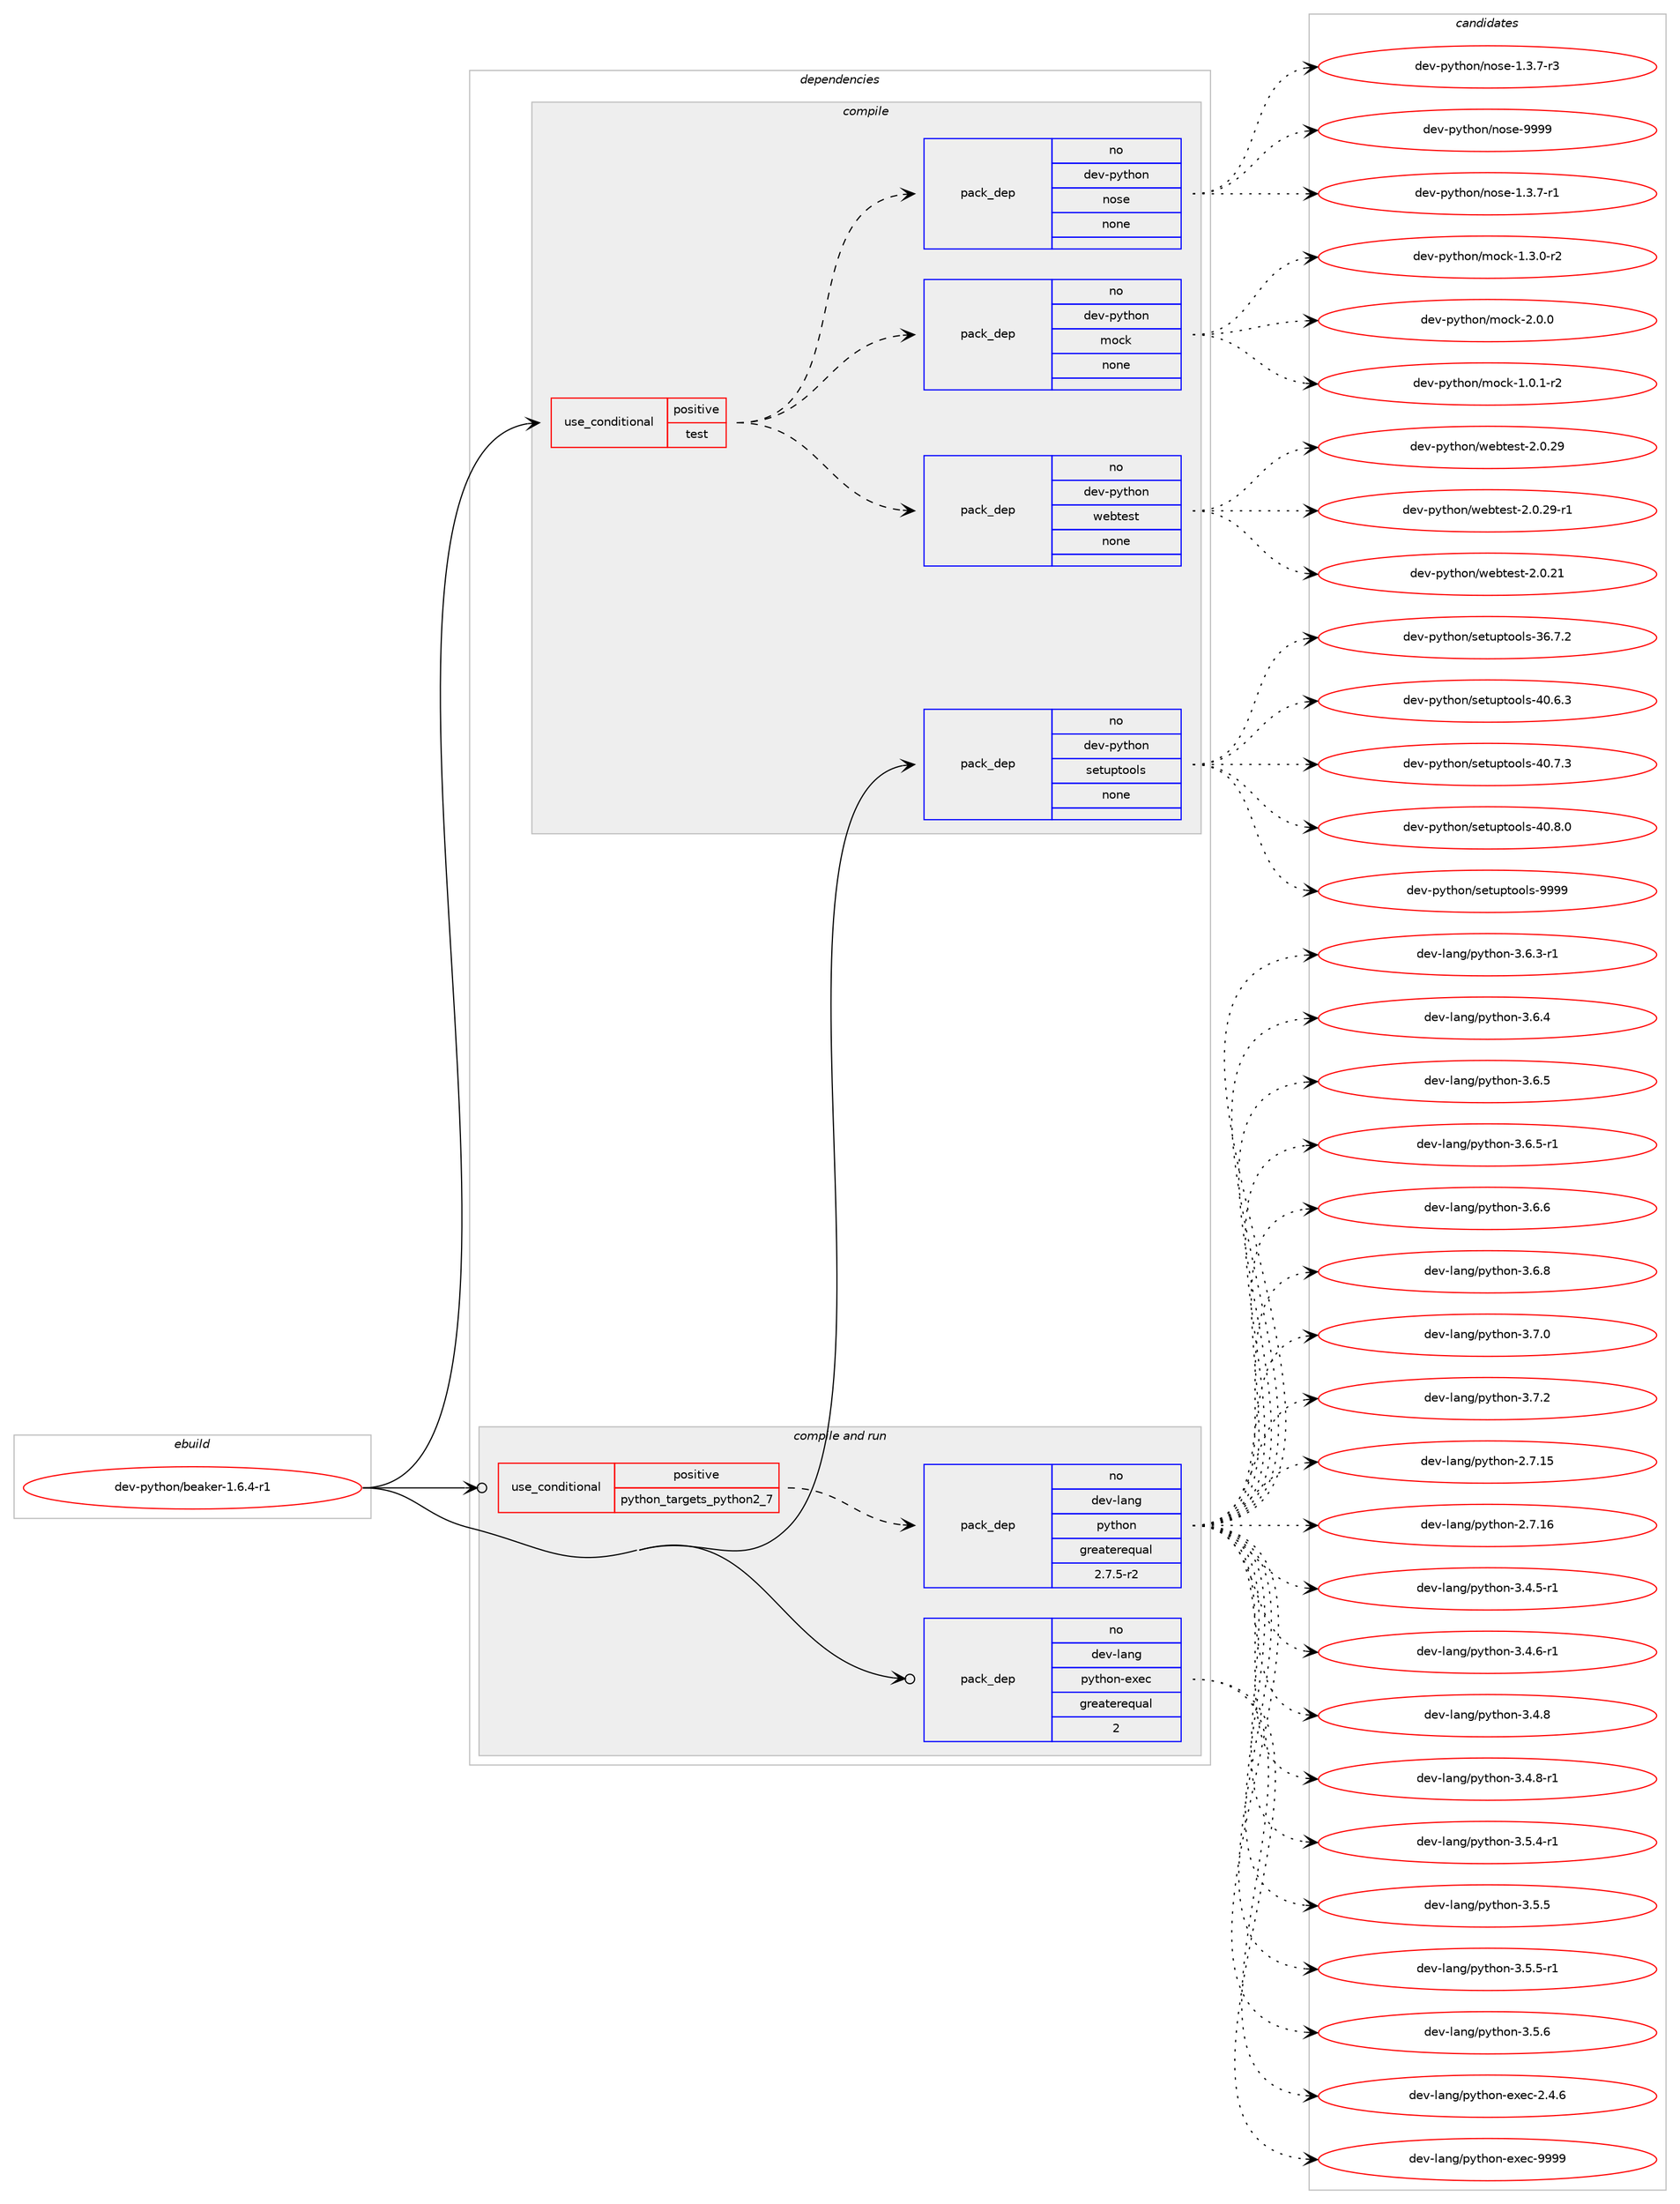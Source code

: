 digraph prolog {

# *************
# Graph options
# *************

newrank=true;
concentrate=true;
compound=true;
graph [rankdir=LR,fontname=Helvetica,fontsize=10,ranksep=1.5];#, ranksep=2.5, nodesep=0.2];
edge  [arrowhead=vee];
node  [fontname=Helvetica,fontsize=10];

# **********
# The ebuild
# **********

subgraph cluster_leftcol {
color=gray;
rank=same;
label=<<i>ebuild</i>>;
id [label="dev-python/beaker-1.6.4-r1", color=red, width=4, href="../dev-python/beaker-1.6.4-r1.svg"];
}

# ****************
# The dependencies
# ****************

subgraph cluster_midcol {
color=gray;
label=<<i>dependencies</i>>;
subgraph cluster_compile {
fillcolor="#eeeeee";
style=filled;
label=<<i>compile</i>>;
subgraph cond371569 {
dependency1400825 [label=<<TABLE BORDER="0" CELLBORDER="1" CELLSPACING="0" CELLPADDING="4"><TR><TD ROWSPAN="3" CELLPADDING="10">use_conditional</TD></TR><TR><TD>positive</TD></TR><TR><TD>test</TD></TR></TABLE>>, shape=none, color=red];
subgraph pack1006029 {
dependency1400826 [label=<<TABLE BORDER="0" CELLBORDER="1" CELLSPACING="0" CELLPADDING="4" WIDTH="220"><TR><TD ROWSPAN="6" CELLPADDING="30">pack_dep</TD></TR><TR><TD WIDTH="110">no</TD></TR><TR><TD>dev-python</TD></TR><TR><TD>mock</TD></TR><TR><TD>none</TD></TR><TR><TD></TD></TR></TABLE>>, shape=none, color=blue];
}
dependency1400825:e -> dependency1400826:w [weight=20,style="dashed",arrowhead="vee"];
subgraph pack1006030 {
dependency1400827 [label=<<TABLE BORDER="0" CELLBORDER="1" CELLSPACING="0" CELLPADDING="4" WIDTH="220"><TR><TD ROWSPAN="6" CELLPADDING="30">pack_dep</TD></TR><TR><TD WIDTH="110">no</TD></TR><TR><TD>dev-python</TD></TR><TR><TD>nose</TD></TR><TR><TD>none</TD></TR><TR><TD></TD></TR></TABLE>>, shape=none, color=blue];
}
dependency1400825:e -> dependency1400827:w [weight=20,style="dashed",arrowhead="vee"];
subgraph pack1006031 {
dependency1400828 [label=<<TABLE BORDER="0" CELLBORDER="1" CELLSPACING="0" CELLPADDING="4" WIDTH="220"><TR><TD ROWSPAN="6" CELLPADDING="30">pack_dep</TD></TR><TR><TD WIDTH="110">no</TD></TR><TR><TD>dev-python</TD></TR><TR><TD>webtest</TD></TR><TR><TD>none</TD></TR><TR><TD></TD></TR></TABLE>>, shape=none, color=blue];
}
dependency1400825:e -> dependency1400828:w [weight=20,style="dashed",arrowhead="vee"];
}
id:e -> dependency1400825:w [weight=20,style="solid",arrowhead="vee"];
subgraph pack1006032 {
dependency1400829 [label=<<TABLE BORDER="0" CELLBORDER="1" CELLSPACING="0" CELLPADDING="4" WIDTH="220"><TR><TD ROWSPAN="6" CELLPADDING="30">pack_dep</TD></TR><TR><TD WIDTH="110">no</TD></TR><TR><TD>dev-python</TD></TR><TR><TD>setuptools</TD></TR><TR><TD>none</TD></TR><TR><TD></TD></TR></TABLE>>, shape=none, color=blue];
}
id:e -> dependency1400829:w [weight=20,style="solid",arrowhead="vee"];
}
subgraph cluster_compileandrun {
fillcolor="#eeeeee";
style=filled;
label=<<i>compile and run</i>>;
subgraph cond371570 {
dependency1400830 [label=<<TABLE BORDER="0" CELLBORDER="1" CELLSPACING="0" CELLPADDING="4"><TR><TD ROWSPAN="3" CELLPADDING="10">use_conditional</TD></TR><TR><TD>positive</TD></TR><TR><TD>python_targets_python2_7</TD></TR></TABLE>>, shape=none, color=red];
subgraph pack1006033 {
dependency1400831 [label=<<TABLE BORDER="0" CELLBORDER="1" CELLSPACING="0" CELLPADDING="4" WIDTH="220"><TR><TD ROWSPAN="6" CELLPADDING="30">pack_dep</TD></TR><TR><TD WIDTH="110">no</TD></TR><TR><TD>dev-lang</TD></TR><TR><TD>python</TD></TR><TR><TD>greaterequal</TD></TR><TR><TD>2.7.5-r2</TD></TR></TABLE>>, shape=none, color=blue];
}
dependency1400830:e -> dependency1400831:w [weight=20,style="dashed",arrowhead="vee"];
}
id:e -> dependency1400830:w [weight=20,style="solid",arrowhead="odotvee"];
subgraph pack1006034 {
dependency1400832 [label=<<TABLE BORDER="0" CELLBORDER="1" CELLSPACING="0" CELLPADDING="4" WIDTH="220"><TR><TD ROWSPAN="6" CELLPADDING="30">pack_dep</TD></TR><TR><TD WIDTH="110">no</TD></TR><TR><TD>dev-lang</TD></TR><TR><TD>python-exec</TD></TR><TR><TD>greaterequal</TD></TR><TR><TD>2</TD></TR></TABLE>>, shape=none, color=blue];
}
id:e -> dependency1400832:w [weight=20,style="solid",arrowhead="odotvee"];
}
subgraph cluster_run {
fillcolor="#eeeeee";
style=filled;
label=<<i>run</i>>;
}
}

# **************
# The candidates
# **************

subgraph cluster_choices {
rank=same;
color=gray;
label=<<i>candidates</i>>;

subgraph choice1006029 {
color=black;
nodesep=1;
choice1001011184511212111610411111047109111991074549464846494511450 [label="dev-python/mock-1.0.1-r2", color=red, width=4,href="../dev-python/mock-1.0.1-r2.svg"];
choice1001011184511212111610411111047109111991074549465146484511450 [label="dev-python/mock-1.3.0-r2", color=red, width=4,href="../dev-python/mock-1.3.0-r2.svg"];
choice100101118451121211161041111104710911199107455046484648 [label="dev-python/mock-2.0.0", color=red, width=4,href="../dev-python/mock-2.0.0.svg"];
dependency1400826:e -> choice1001011184511212111610411111047109111991074549464846494511450:w [style=dotted,weight="100"];
dependency1400826:e -> choice1001011184511212111610411111047109111991074549465146484511450:w [style=dotted,weight="100"];
dependency1400826:e -> choice100101118451121211161041111104710911199107455046484648:w [style=dotted,weight="100"];
}
subgraph choice1006030 {
color=black;
nodesep=1;
choice10010111845112121116104111110471101111151014549465146554511449 [label="dev-python/nose-1.3.7-r1", color=red, width=4,href="../dev-python/nose-1.3.7-r1.svg"];
choice10010111845112121116104111110471101111151014549465146554511451 [label="dev-python/nose-1.3.7-r3", color=red, width=4,href="../dev-python/nose-1.3.7-r3.svg"];
choice10010111845112121116104111110471101111151014557575757 [label="dev-python/nose-9999", color=red, width=4,href="../dev-python/nose-9999.svg"];
dependency1400827:e -> choice10010111845112121116104111110471101111151014549465146554511449:w [style=dotted,weight="100"];
dependency1400827:e -> choice10010111845112121116104111110471101111151014549465146554511451:w [style=dotted,weight="100"];
dependency1400827:e -> choice10010111845112121116104111110471101111151014557575757:w [style=dotted,weight="100"];
}
subgraph choice1006031 {
color=black;
nodesep=1;
choice10010111845112121116104111110471191019811610111511645504648465049 [label="dev-python/webtest-2.0.21", color=red, width=4,href="../dev-python/webtest-2.0.21.svg"];
choice10010111845112121116104111110471191019811610111511645504648465057 [label="dev-python/webtest-2.0.29", color=red, width=4,href="../dev-python/webtest-2.0.29.svg"];
choice100101118451121211161041111104711910198116101115116455046484650574511449 [label="dev-python/webtest-2.0.29-r1", color=red, width=4,href="../dev-python/webtest-2.0.29-r1.svg"];
dependency1400828:e -> choice10010111845112121116104111110471191019811610111511645504648465049:w [style=dotted,weight="100"];
dependency1400828:e -> choice10010111845112121116104111110471191019811610111511645504648465057:w [style=dotted,weight="100"];
dependency1400828:e -> choice100101118451121211161041111104711910198116101115116455046484650574511449:w [style=dotted,weight="100"];
}
subgraph choice1006032 {
color=black;
nodesep=1;
choice100101118451121211161041111104711510111611711211611111110811545515446554650 [label="dev-python/setuptools-36.7.2", color=red, width=4,href="../dev-python/setuptools-36.7.2.svg"];
choice100101118451121211161041111104711510111611711211611111110811545524846544651 [label="dev-python/setuptools-40.6.3", color=red, width=4,href="../dev-python/setuptools-40.6.3.svg"];
choice100101118451121211161041111104711510111611711211611111110811545524846554651 [label="dev-python/setuptools-40.7.3", color=red, width=4,href="../dev-python/setuptools-40.7.3.svg"];
choice100101118451121211161041111104711510111611711211611111110811545524846564648 [label="dev-python/setuptools-40.8.0", color=red, width=4,href="../dev-python/setuptools-40.8.0.svg"];
choice10010111845112121116104111110471151011161171121161111111081154557575757 [label="dev-python/setuptools-9999", color=red, width=4,href="../dev-python/setuptools-9999.svg"];
dependency1400829:e -> choice100101118451121211161041111104711510111611711211611111110811545515446554650:w [style=dotted,weight="100"];
dependency1400829:e -> choice100101118451121211161041111104711510111611711211611111110811545524846544651:w [style=dotted,weight="100"];
dependency1400829:e -> choice100101118451121211161041111104711510111611711211611111110811545524846554651:w [style=dotted,weight="100"];
dependency1400829:e -> choice100101118451121211161041111104711510111611711211611111110811545524846564648:w [style=dotted,weight="100"];
dependency1400829:e -> choice10010111845112121116104111110471151011161171121161111111081154557575757:w [style=dotted,weight="100"];
}
subgraph choice1006033 {
color=black;
nodesep=1;
choice10010111845108971101034711212111610411111045504655464953 [label="dev-lang/python-2.7.15", color=red, width=4,href="../dev-lang/python-2.7.15.svg"];
choice10010111845108971101034711212111610411111045504655464954 [label="dev-lang/python-2.7.16", color=red, width=4,href="../dev-lang/python-2.7.16.svg"];
choice1001011184510897110103471121211161041111104551465246534511449 [label="dev-lang/python-3.4.5-r1", color=red, width=4,href="../dev-lang/python-3.4.5-r1.svg"];
choice1001011184510897110103471121211161041111104551465246544511449 [label="dev-lang/python-3.4.6-r1", color=red, width=4,href="../dev-lang/python-3.4.6-r1.svg"];
choice100101118451089711010347112121116104111110455146524656 [label="dev-lang/python-3.4.8", color=red, width=4,href="../dev-lang/python-3.4.8.svg"];
choice1001011184510897110103471121211161041111104551465246564511449 [label="dev-lang/python-3.4.8-r1", color=red, width=4,href="../dev-lang/python-3.4.8-r1.svg"];
choice1001011184510897110103471121211161041111104551465346524511449 [label="dev-lang/python-3.5.4-r1", color=red, width=4,href="../dev-lang/python-3.5.4-r1.svg"];
choice100101118451089711010347112121116104111110455146534653 [label="dev-lang/python-3.5.5", color=red, width=4,href="../dev-lang/python-3.5.5.svg"];
choice1001011184510897110103471121211161041111104551465346534511449 [label="dev-lang/python-3.5.5-r1", color=red, width=4,href="../dev-lang/python-3.5.5-r1.svg"];
choice100101118451089711010347112121116104111110455146534654 [label="dev-lang/python-3.5.6", color=red, width=4,href="../dev-lang/python-3.5.6.svg"];
choice1001011184510897110103471121211161041111104551465446514511449 [label="dev-lang/python-3.6.3-r1", color=red, width=4,href="../dev-lang/python-3.6.3-r1.svg"];
choice100101118451089711010347112121116104111110455146544652 [label="dev-lang/python-3.6.4", color=red, width=4,href="../dev-lang/python-3.6.4.svg"];
choice100101118451089711010347112121116104111110455146544653 [label="dev-lang/python-3.6.5", color=red, width=4,href="../dev-lang/python-3.6.5.svg"];
choice1001011184510897110103471121211161041111104551465446534511449 [label="dev-lang/python-3.6.5-r1", color=red, width=4,href="../dev-lang/python-3.6.5-r1.svg"];
choice100101118451089711010347112121116104111110455146544654 [label="dev-lang/python-3.6.6", color=red, width=4,href="../dev-lang/python-3.6.6.svg"];
choice100101118451089711010347112121116104111110455146544656 [label="dev-lang/python-3.6.8", color=red, width=4,href="../dev-lang/python-3.6.8.svg"];
choice100101118451089711010347112121116104111110455146554648 [label="dev-lang/python-3.7.0", color=red, width=4,href="../dev-lang/python-3.7.0.svg"];
choice100101118451089711010347112121116104111110455146554650 [label="dev-lang/python-3.7.2", color=red, width=4,href="../dev-lang/python-3.7.2.svg"];
dependency1400831:e -> choice10010111845108971101034711212111610411111045504655464953:w [style=dotted,weight="100"];
dependency1400831:e -> choice10010111845108971101034711212111610411111045504655464954:w [style=dotted,weight="100"];
dependency1400831:e -> choice1001011184510897110103471121211161041111104551465246534511449:w [style=dotted,weight="100"];
dependency1400831:e -> choice1001011184510897110103471121211161041111104551465246544511449:w [style=dotted,weight="100"];
dependency1400831:e -> choice100101118451089711010347112121116104111110455146524656:w [style=dotted,weight="100"];
dependency1400831:e -> choice1001011184510897110103471121211161041111104551465246564511449:w [style=dotted,weight="100"];
dependency1400831:e -> choice1001011184510897110103471121211161041111104551465346524511449:w [style=dotted,weight="100"];
dependency1400831:e -> choice100101118451089711010347112121116104111110455146534653:w [style=dotted,weight="100"];
dependency1400831:e -> choice1001011184510897110103471121211161041111104551465346534511449:w [style=dotted,weight="100"];
dependency1400831:e -> choice100101118451089711010347112121116104111110455146534654:w [style=dotted,weight="100"];
dependency1400831:e -> choice1001011184510897110103471121211161041111104551465446514511449:w [style=dotted,weight="100"];
dependency1400831:e -> choice100101118451089711010347112121116104111110455146544652:w [style=dotted,weight="100"];
dependency1400831:e -> choice100101118451089711010347112121116104111110455146544653:w [style=dotted,weight="100"];
dependency1400831:e -> choice1001011184510897110103471121211161041111104551465446534511449:w [style=dotted,weight="100"];
dependency1400831:e -> choice100101118451089711010347112121116104111110455146544654:w [style=dotted,weight="100"];
dependency1400831:e -> choice100101118451089711010347112121116104111110455146544656:w [style=dotted,weight="100"];
dependency1400831:e -> choice100101118451089711010347112121116104111110455146554648:w [style=dotted,weight="100"];
dependency1400831:e -> choice100101118451089711010347112121116104111110455146554650:w [style=dotted,weight="100"];
}
subgraph choice1006034 {
color=black;
nodesep=1;
choice1001011184510897110103471121211161041111104510112010199455046524654 [label="dev-lang/python-exec-2.4.6", color=red, width=4,href="../dev-lang/python-exec-2.4.6.svg"];
choice10010111845108971101034711212111610411111045101120101994557575757 [label="dev-lang/python-exec-9999", color=red, width=4,href="../dev-lang/python-exec-9999.svg"];
dependency1400832:e -> choice1001011184510897110103471121211161041111104510112010199455046524654:w [style=dotted,weight="100"];
dependency1400832:e -> choice10010111845108971101034711212111610411111045101120101994557575757:w [style=dotted,weight="100"];
}
}

}
